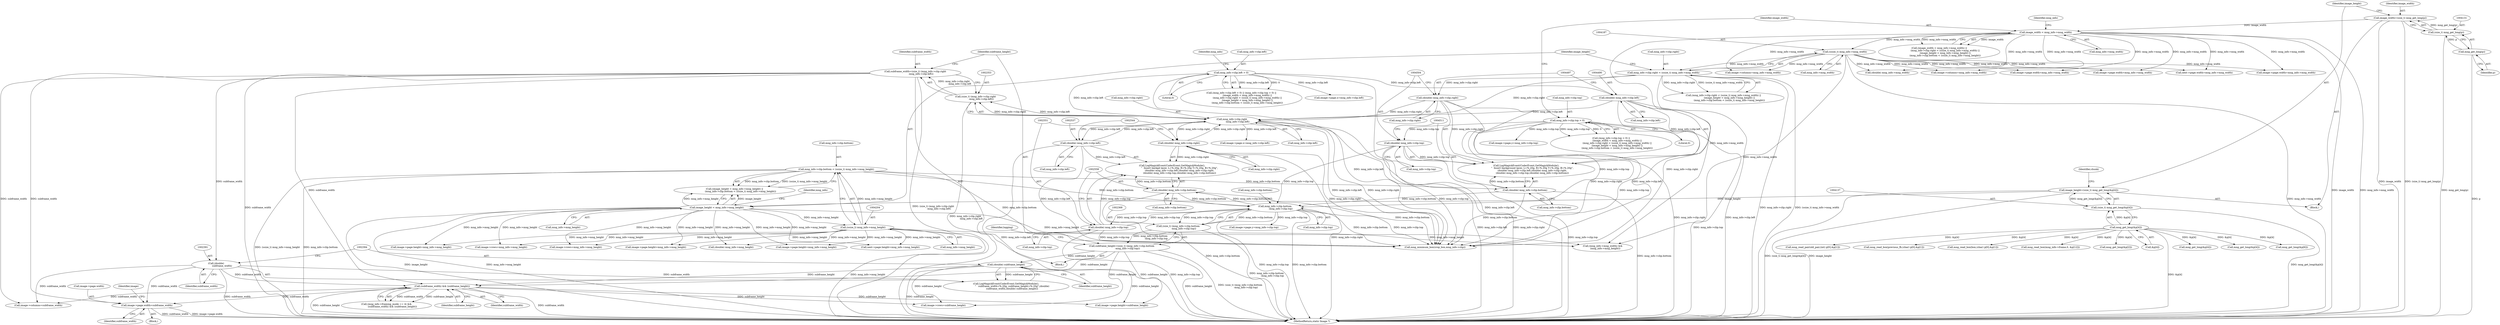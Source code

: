 digraph "0_ImageMagick_22e0310345499ffe906c604428f2a3a668942b05@pointer" {
"1002471" [label="(Call,image->page.width=subframe_width)"];
"1002405" [label="(Call,(subframe_width) && (subframe_height))"];
"1002350" [label="(Call,subframe_width=(size_t) (mng_info->clip.right\n               -mng_info->clip.left))"];
"1002352" [label="(Call,(size_t) (mng_info->clip.right\n               -mng_info->clip.left))"];
"1002354" [label="(Call,mng_info->clip.right\n               -mng_info->clip.left)"];
"1004496" [label="(Call,(double) mng_info->clip.right)"];
"1004180" [label="(Call,mng_info->clip.right < (ssize_t) mng_info->mng_width)"];
"1004186" [label="(Call,(ssize_t) mng_info->mng_width)"];
"1004174" [label="(Call,image_width < mng_info->mng_width)"];
"1004128" [label="(Call,image_width=(size_t) mng_get_long(p))"];
"1004130" [label="(Call,(size_t) mng_get_long(p))"];
"1004132" [label="(Call,mng_get_long(p))"];
"1002543" [label="(Call,(double) mng_info->clip.right)"];
"1004489" [label="(Call,(double) mng_info->clip.left)"];
"1004158" [label="(Call,mng_info->clip.left > 0)"];
"1002536" [label="(Call,(double) mng_info->clip.left)"];
"1002390" [label="(Call,(double)\n                subframe_width)"];
"1002365" [label="(Call,subframe_height=(size_t) (mng_info->clip.bottom\n               -mng_info->clip.top))"];
"1002367" [label="(Call,(size_t) (mng_info->clip.bottom\n               -mng_info->clip.top))"];
"1002369" [label="(Call,mng_info->clip.bottom\n               -mng_info->clip.top)"];
"1004510" [label="(Call,(double) mng_info->clip.bottom)"];
"1004197" [label="(Call,mng_info->clip.bottom < (ssize_t) mng_info->mng_height)"];
"1004203" [label="(Call,(ssize_t) mng_info->mng_height)"];
"1004192" [label="(Call,image_height < mng_info->mng_height)"];
"1004134" [label="(Call,image_height=(size_t) mng_get_long(&p[4]))"];
"1004136" [label="(Call,(size_t) mng_get_long(&p[4]))"];
"1004138" [label="(Call,mng_get_long(&p[4]))"];
"1002557" [label="(Call,(double) mng_info->clip.bottom)"];
"1004166" [label="(Call,mng_info->clip.top > 0)"];
"1004503" [label="(Call,(double) mng_info->clip.top)"];
"1002550" [label="(Call,(double) mng_info->clip.top)"];
"1002393" [label="(Call,(double) subframe_height)"];
"1004128" [label="(Call,image_width=(size_t) mng_get_long(p))"];
"1004173" [label="(Call,(image_width < mng_info->mng_width) ||\n                (mng_info->clip.right < (ssize_t) mng_info->mng_width) ||\n                (image_height < mng_info->mng_height) ||\n                (mng_info->clip.bottom < (ssize_t) mng_info->mng_height))"];
"1004166" [label="(Call,mng_info->clip.top > 0)"];
"1004203" [label="(Call,(ssize_t) mng_info->mng_height)"];
"1002375" [label="(Call,mng_info->clip.top)"];
"1002354" [label="(Call,mng_info->clip.right\n               -mng_info->clip.left)"];
"1001841" [label="(Call,mng_get_long(&p[4]))"];
"1004191" [label="(Call,(image_height < mng_info->mng_height) ||\n                (mng_info->clip.bottom < (ssize_t) mng_info->mng_height))"];
"1006762" [label="(Call,image->columns=mng_info->mng_width)"];
"1004135" [label="(Identifier,image_height)"];
"1004179" [label="(Call,(mng_info->clip.right < (ssize_t) mng_info->mng_width) ||\n                (image_height < mng_info->mng_height) ||\n                (mng_info->clip.bottom < (ssize_t) mng_info->mng_height))"];
"1004289" [label="(Call,image->page.height=mng_info->mng_height)"];
"1004158" [label="(Call,mng_info->clip.left > 0)"];
"1004180" [label="(Call,mng_info->clip.right < (ssize_t) mng_info->mng_width)"];
"1004205" [label="(Call,mng_info->mng_height)"];
"1003769" [label="(Call,mng_get_long(&p[4]))"];
"1004331" [label="(Call,(double) mng_info->mng_width)"];
"1002536" [label="(Call,(double) mng_info->clip.left)"];
"1002399" [label="(Call,(mng_info->framing_mode == 4) &&\n                (subframe_width) && (subframe_height))"];
"1000424" [label="(Block,)"];
"1004159" [label="(Call,mng_info->clip.left)"];
"1004200" [label="(Identifier,mng_info)"];
"1002019" [label="(Block,)"];
"1004443" [label="(Call,image->page.x=mng_info->clip.left)"];
"1004129" [label="(Identifier,image_width)"];
"1002481" [label="(Identifier,image)"];
"1004489" [label="(Call,(double) mng_info->clip.left)"];
"1004183" [label="(Identifier,mng_info)"];
"1004172" [label="(Literal,0)"];
"1002407" [label="(Identifier,subframe_height)"];
"1002550" [label="(Call,(double) mng_info->clip.top)"];
"1004174" [label="(Call,image_width < mng_info->mng_width)"];
"1006290" [label="(Call,mng_minimum_box(crop_box,mng_info->clip))"];
"1002408" [label="(Block,)"];
"1004133" [label="(Identifier,p)"];
"1002477" [label="(Identifier,subframe_width)"];
"1004193" [label="(Identifier,image_height)"];
"1002386" [label="(Call,LogMagickEvent(CoderEvent,GetMagickModule(),\n                \"   subframe_width=%.20g, subframe_height=%.20g\",(double)\n                subframe_width,(double) subframe_height))"];
"1002557" [label="(Call,(double) mng_info->clip.bottom)"];
"1001050" [label="(Call,mng_get_long(&p[6]))"];
"1004165" [label="(Call,(mng_info->clip.top > 0) ||\n                (image_width < mng_info->mng_width) ||\n                (mng_info->clip.right < (ssize_t) mng_info->mng_width) ||\n                (image_height < mng_info->mng_height) ||\n                (mng_info->clip.bottom < (ssize_t) mng_info->mng_height))"];
"1002395" [label="(Identifier,subframe_height)"];
"1002485" [label="(Call,image->page.x=mng_info->clip.left)"];
"1004130" [label="(Call,(size_t) mng_get_long(p))"];
"1002941" [label="(Call,mng_read_pair(old_pair,(int) p[0],&p[1]))"];
"1004510" [label="(Call,(double) mng_info->clip.bottom)"];
"1002538" [label="(Call,mng_info->clip.left)"];
"1004485" [label="(Call,LogMagickEvent(CoderEvent,GetMagickModule(),\n                \"  Insert background layer, L=%.20g, R=%.20g T=%.20g, B=%.20g\",\n                (double) mng_info->clip.left,(double) mng_info->clip.right,\n                (double) mng_info->clip.top,(double) mng_info->clip.bottom))"];
"1002406" [label="(Identifier,subframe_width)"];
"1002382" [label="(Identifier,logging)"];
"1004157" [label="(Call,(mng_info->clip.left > 0) || (mng_info->clip.top > 0) ||\n                (image_width < mng_info->mng_width) ||\n                (mng_info->clip.right < (ssize_t) mng_info->mng_width) ||\n                (image_height < mng_info->mng_height) ||\n                (mng_info->clip.bottom < (ssize_t) mng_info->mng_height))"];
"1004512" [label="(Call,mng_info->clip.bottom)"];
"1002355" [label="(Call,mng_info->clip.right)"];
"1002552" [label="(Call,mng_info->clip.top)"];
"1002390" [label="(Call,(double)\n                subframe_width)"];
"1004194" [label="(Call,mng_info->mng_height)"];
"1007383" [label="(MethodReturn,static Image *)"];
"1004608" [label="(Call,image->page.width=mng_info->mng_width)"];
"1002471" [label="(Call,image->page.width=subframe_width)"];
"1002545" [label="(Call,mng_info->clip.right)"];
"1004192" [label="(Call,image_height < mng_info->mng_height)"];
"1002370" [label="(Call,mng_info->clip.bottom)"];
"1004167" [label="(Call,mng_info->clip.top)"];
"1004498" [label="(Call,mng_info->clip.right)"];
"1004266" [label="(Call,image->columns=mng_info->mng_width)"];
"1002367" [label="(Call,(size_t) (mng_info->clip.bottom\n               -mng_info->clip.top))"];
"1002461" [label="(Call,image->columns=subframe_width)"];
"1002496" [label="(Call,image->page.y=mng_info->clip.top)"];
"1002282" [label="(Call,mng_read_box(previous_fb,(char) p[0],&p[1]))"];
"1004503" [label="(Call,(double) mng_info->clip.top)"];
"1004188" [label="(Call,mng_info->mng_width)"];
"1002393" [label="(Call,(double) subframe_height)"];
"1004176" [label="(Call,mng_info->mng_width)"];
"1004169" [label="(Identifier,mng_info)"];
"1004197" [label="(Call,mng_info->clip.bottom < (ssize_t) mng_info->mng_height)"];
"1002672" [label="(Call,mng_read_box(box,(char) p[0],&p[1]))"];
"1002559" [label="(Call,mng_info->clip.bottom)"];
"1004617" [label="(Call,image->page.height=mng_info->mng_height)"];
"1002405" [label="(Call,(subframe_width) && (subframe_height))"];
"1002478" [label="(Call,image->page.height=subframe_height)"];
"1002532" [label="(Call,LogMagickEvent(CoderEvent,GetMagickModule(),\n                    \"  Insert backgd layer, L=%.20g, R=%.20g T=%.20g, B=%.20g\",\n                    (double) mng_info->clip.left,(double) mng_info->clip.right,\n                    (double) mng_info->clip.top,(double) mng_info->clip.bottom))"];
"1004280" [label="(Call,image->page.width=mng_info->mng_width)"];
"1002365" [label="(Call,subframe_height=(size_t) (mng_info->clip.bottom\n               -mng_info->clip.top))"];
"1004496" [label="(Call,(double) mng_info->clip.right)"];
"1004505" [label="(Call,mng_info->clip.top)"];
"1002472" [label="(Call,image->page.width)"];
"1004164" [label="(Literal,0)"];
"1004198" [label="(Call,mng_info->clip.bottom)"];
"1004132" [label="(Call,mng_get_long(p))"];
"1006785" [label="(Call,image->page.height=mng_info->mng_height)"];
"1004273" [label="(Call,image->rows=mng_info->mng_height)"];
"1006769" [label="(Call,image->rows=mng_info->mng_height)"];
"1002352" [label="(Call,(size_t) (mng_info->clip.right\n               -mng_info->clip.left))"];
"1004336" [label="(Call,(double) mng_info->mng_height)"];
"1004454" [label="(Call,image->page.y=mng_info->clip.top)"];
"1004175" [label="(Identifier,image_width)"];
"1004186" [label="(Call,(ssize_t) mng_info->mng_width)"];
"1004181" [label="(Call,mng_info->clip.right)"];
"1004144" [label="(Identifier,chunk)"];
"1004136" [label="(Call,(size_t) mng_get_long(&p[4]))"];
"1002366" [label="(Identifier,subframe_height)"];
"1001337" [label="(Call,mng_read_box(mng_info->frame,0, &p[12]))"];
"1002350" [label="(Call,subframe_width=(size_t) (mng_info->clip.right\n               -mng_info->clip.left))"];
"1007211" [label="(Call,next->page.height=mng_info->mng_height)"];
"1006776" [label="(Call,image->page.width=mng_info->mng_width)"];
"1002351" [label="(Identifier,subframe_width)"];
"1004491" [label="(Call,mng_info->clip.left)"];
"1002360" [label="(Call,mng_info->clip.left)"];
"1002543" [label="(Call,(double) mng_info->clip.right)"];
"1004134" [label="(Call,image_height=(size_t) mng_get_long(&p[4]))"];
"1006708" [label="(Call,(mng_info->mng_width) &&\n       (mng_info->mng_height))"];
"1001041" [label="(Call,mng_get_long(&p[2]))"];
"1007202" [label="(Call,next->page.width=mng_info->mng_width)"];
"1004139" [label="(Call,&p[4])"];
"1002466" [label="(Call,image->rows=subframe_height)"];
"1004138" [label="(Call,mng_get_long(&p[4]))"];
"1002369" [label="(Call,mng_info->clip.bottom\n               -mng_info->clip.top)"];
"1002392" [label="(Identifier,subframe_width)"];
"1002471" -> "1002408"  [label="AST: "];
"1002471" -> "1002477"  [label="CFG: "];
"1002472" -> "1002471"  [label="AST: "];
"1002477" -> "1002471"  [label="AST: "];
"1002481" -> "1002471"  [label="CFG: "];
"1002471" -> "1007383"  [label="DDG: subframe_width"];
"1002471" -> "1007383"  [label="DDG: image->page.width"];
"1002405" -> "1002471"  [label="DDG: subframe_width"];
"1002350" -> "1002471"  [label="DDG: subframe_width"];
"1002390" -> "1002471"  [label="DDG: subframe_width"];
"1002405" -> "1002399"  [label="AST: "];
"1002405" -> "1002406"  [label="CFG: "];
"1002405" -> "1002407"  [label="CFG: "];
"1002406" -> "1002405"  [label="AST: "];
"1002407" -> "1002405"  [label="AST: "];
"1002399" -> "1002405"  [label="CFG: "];
"1002405" -> "1007383"  [label="DDG: subframe_height"];
"1002405" -> "1007383"  [label="DDG: subframe_width"];
"1002405" -> "1002399"  [label="DDG: subframe_width"];
"1002405" -> "1002399"  [label="DDG: subframe_height"];
"1002350" -> "1002405"  [label="DDG: subframe_width"];
"1002390" -> "1002405"  [label="DDG: subframe_width"];
"1002365" -> "1002405"  [label="DDG: subframe_height"];
"1002393" -> "1002405"  [label="DDG: subframe_height"];
"1002405" -> "1002461"  [label="DDG: subframe_width"];
"1002405" -> "1002466"  [label="DDG: subframe_height"];
"1002405" -> "1002478"  [label="DDG: subframe_height"];
"1002350" -> "1002019"  [label="AST: "];
"1002350" -> "1002352"  [label="CFG: "];
"1002351" -> "1002350"  [label="AST: "];
"1002352" -> "1002350"  [label="AST: "];
"1002366" -> "1002350"  [label="CFG: "];
"1002350" -> "1007383"  [label="DDG: subframe_width"];
"1002350" -> "1007383"  [label="DDG: (size_t) (mng_info->clip.right\n               -mng_info->clip.left)"];
"1002352" -> "1002350"  [label="DDG: mng_info->clip.right\n               -mng_info->clip.left"];
"1002350" -> "1002390"  [label="DDG: subframe_width"];
"1002350" -> "1002461"  [label="DDG: subframe_width"];
"1002352" -> "1002354"  [label="CFG: "];
"1002353" -> "1002352"  [label="AST: "];
"1002354" -> "1002352"  [label="AST: "];
"1002352" -> "1007383"  [label="DDG: mng_info->clip.right\n               -mng_info->clip.left"];
"1002354" -> "1002352"  [label="DDG: mng_info->clip.right"];
"1002354" -> "1002352"  [label="DDG: mng_info->clip.left"];
"1002354" -> "1002360"  [label="CFG: "];
"1002355" -> "1002354"  [label="AST: "];
"1002360" -> "1002354"  [label="AST: "];
"1002354" -> "1007383"  [label="DDG: mng_info->clip.left"];
"1002354" -> "1007383"  [label="DDG: mng_info->clip.right"];
"1004496" -> "1002354"  [label="DDG: mng_info->clip.right"];
"1004180" -> "1002354"  [label="DDG: mng_info->clip.right"];
"1002543" -> "1002354"  [label="DDG: mng_info->clip.right"];
"1004489" -> "1002354"  [label="DDG: mng_info->clip.left"];
"1002536" -> "1002354"  [label="DDG: mng_info->clip.left"];
"1004158" -> "1002354"  [label="DDG: mng_info->clip.left"];
"1002354" -> "1002485"  [label="DDG: mng_info->clip.left"];
"1002354" -> "1002536"  [label="DDG: mng_info->clip.left"];
"1002354" -> "1002543"  [label="DDG: mng_info->clip.right"];
"1002354" -> "1006290"  [label="DDG: mng_info->clip.left"];
"1002354" -> "1006290"  [label="DDG: mng_info->clip.right"];
"1004496" -> "1004485"  [label="AST: "];
"1004496" -> "1004498"  [label="CFG: "];
"1004497" -> "1004496"  [label="AST: "];
"1004498" -> "1004496"  [label="AST: "];
"1004504" -> "1004496"  [label="CFG: "];
"1004496" -> "1007383"  [label="DDG: mng_info->clip.right"];
"1004496" -> "1004485"  [label="DDG: mng_info->clip.right"];
"1004180" -> "1004496"  [label="DDG: mng_info->clip.right"];
"1004496" -> "1006290"  [label="DDG: mng_info->clip.right"];
"1004180" -> "1004179"  [label="AST: "];
"1004180" -> "1004186"  [label="CFG: "];
"1004181" -> "1004180"  [label="AST: "];
"1004186" -> "1004180"  [label="AST: "];
"1004193" -> "1004180"  [label="CFG: "];
"1004179" -> "1004180"  [label="CFG: "];
"1004180" -> "1007383"  [label="DDG: mng_info->clip.right"];
"1004180" -> "1007383"  [label="DDG: (ssize_t) mng_info->mng_width"];
"1004180" -> "1004179"  [label="DDG: mng_info->clip.right"];
"1004180" -> "1004179"  [label="DDG: (ssize_t) mng_info->mng_width"];
"1004186" -> "1004180"  [label="DDG: mng_info->mng_width"];
"1004180" -> "1006290"  [label="DDG: mng_info->clip.right"];
"1004186" -> "1004188"  [label="CFG: "];
"1004187" -> "1004186"  [label="AST: "];
"1004188" -> "1004186"  [label="AST: "];
"1004186" -> "1007383"  [label="DDG: mng_info->mng_width"];
"1004174" -> "1004186"  [label="DDG: mng_info->mng_width"];
"1004186" -> "1004266"  [label="DDG: mng_info->mng_width"];
"1004186" -> "1004280"  [label="DDG: mng_info->mng_width"];
"1004186" -> "1004331"  [label="DDG: mng_info->mng_width"];
"1004186" -> "1004608"  [label="DDG: mng_info->mng_width"];
"1004186" -> "1006708"  [label="DDG: mng_info->mng_width"];
"1004186" -> "1006762"  [label="DDG: mng_info->mng_width"];
"1004186" -> "1006776"  [label="DDG: mng_info->mng_width"];
"1004186" -> "1007202"  [label="DDG: mng_info->mng_width"];
"1004174" -> "1004173"  [label="AST: "];
"1004174" -> "1004176"  [label="CFG: "];
"1004175" -> "1004174"  [label="AST: "];
"1004176" -> "1004174"  [label="AST: "];
"1004183" -> "1004174"  [label="CFG: "];
"1004173" -> "1004174"  [label="CFG: "];
"1004174" -> "1007383"  [label="DDG: image_width"];
"1004174" -> "1007383"  [label="DDG: mng_info->mng_width"];
"1004174" -> "1004173"  [label="DDG: image_width"];
"1004174" -> "1004173"  [label="DDG: mng_info->mng_width"];
"1004128" -> "1004174"  [label="DDG: image_width"];
"1004174" -> "1004266"  [label="DDG: mng_info->mng_width"];
"1004174" -> "1004280"  [label="DDG: mng_info->mng_width"];
"1004174" -> "1004331"  [label="DDG: mng_info->mng_width"];
"1004174" -> "1004608"  [label="DDG: mng_info->mng_width"];
"1004174" -> "1006708"  [label="DDG: mng_info->mng_width"];
"1004174" -> "1006762"  [label="DDG: mng_info->mng_width"];
"1004174" -> "1006776"  [label="DDG: mng_info->mng_width"];
"1004174" -> "1007202"  [label="DDG: mng_info->mng_width"];
"1004128" -> "1000424"  [label="AST: "];
"1004128" -> "1004130"  [label="CFG: "];
"1004129" -> "1004128"  [label="AST: "];
"1004130" -> "1004128"  [label="AST: "];
"1004135" -> "1004128"  [label="CFG: "];
"1004128" -> "1007383"  [label="DDG: image_width"];
"1004128" -> "1007383"  [label="DDG: (size_t) mng_get_long(p)"];
"1004130" -> "1004128"  [label="DDG: mng_get_long(p)"];
"1004130" -> "1004132"  [label="CFG: "];
"1004131" -> "1004130"  [label="AST: "];
"1004132" -> "1004130"  [label="AST: "];
"1004130" -> "1007383"  [label="DDG: mng_get_long(p)"];
"1004132" -> "1004130"  [label="DDG: p"];
"1004132" -> "1004133"  [label="CFG: "];
"1004133" -> "1004132"  [label="AST: "];
"1004132" -> "1007383"  [label="DDG: p"];
"1002543" -> "1002532"  [label="AST: "];
"1002543" -> "1002545"  [label="CFG: "];
"1002544" -> "1002543"  [label="AST: "];
"1002545" -> "1002543"  [label="AST: "];
"1002551" -> "1002543"  [label="CFG: "];
"1002543" -> "1007383"  [label="DDG: mng_info->clip.right"];
"1002543" -> "1002532"  [label="DDG: mng_info->clip.right"];
"1002543" -> "1006290"  [label="DDG: mng_info->clip.right"];
"1004489" -> "1004485"  [label="AST: "];
"1004489" -> "1004491"  [label="CFG: "];
"1004490" -> "1004489"  [label="AST: "];
"1004491" -> "1004489"  [label="AST: "];
"1004497" -> "1004489"  [label="CFG: "];
"1004489" -> "1007383"  [label="DDG: mng_info->clip.left"];
"1004489" -> "1004485"  [label="DDG: mng_info->clip.left"];
"1004158" -> "1004489"  [label="DDG: mng_info->clip.left"];
"1004489" -> "1006290"  [label="DDG: mng_info->clip.left"];
"1004158" -> "1004157"  [label="AST: "];
"1004158" -> "1004164"  [label="CFG: "];
"1004159" -> "1004158"  [label="AST: "];
"1004164" -> "1004158"  [label="AST: "];
"1004169" -> "1004158"  [label="CFG: "];
"1004157" -> "1004158"  [label="CFG: "];
"1004158" -> "1007383"  [label="DDG: mng_info->clip.left"];
"1004158" -> "1004157"  [label="DDG: mng_info->clip.left"];
"1004158" -> "1004157"  [label="DDG: 0"];
"1004158" -> "1004443"  [label="DDG: mng_info->clip.left"];
"1004158" -> "1006290"  [label="DDG: mng_info->clip.left"];
"1002536" -> "1002532"  [label="AST: "];
"1002536" -> "1002538"  [label="CFG: "];
"1002537" -> "1002536"  [label="AST: "];
"1002538" -> "1002536"  [label="AST: "];
"1002544" -> "1002536"  [label="CFG: "];
"1002536" -> "1007383"  [label="DDG: mng_info->clip.left"];
"1002536" -> "1002532"  [label="DDG: mng_info->clip.left"];
"1002536" -> "1006290"  [label="DDG: mng_info->clip.left"];
"1002390" -> "1002386"  [label="AST: "];
"1002390" -> "1002392"  [label="CFG: "];
"1002391" -> "1002390"  [label="AST: "];
"1002392" -> "1002390"  [label="AST: "];
"1002394" -> "1002390"  [label="CFG: "];
"1002390" -> "1007383"  [label="DDG: subframe_width"];
"1002390" -> "1002386"  [label="DDG: subframe_width"];
"1002390" -> "1002461"  [label="DDG: subframe_width"];
"1002365" -> "1002019"  [label="AST: "];
"1002365" -> "1002367"  [label="CFG: "];
"1002366" -> "1002365"  [label="AST: "];
"1002367" -> "1002365"  [label="AST: "];
"1002382" -> "1002365"  [label="CFG: "];
"1002365" -> "1007383"  [label="DDG: subframe_height"];
"1002365" -> "1007383"  [label="DDG: (size_t) (mng_info->clip.bottom\n               -mng_info->clip.top)"];
"1002367" -> "1002365"  [label="DDG: mng_info->clip.bottom\n               -mng_info->clip.top"];
"1002365" -> "1002393"  [label="DDG: subframe_height"];
"1002365" -> "1002466"  [label="DDG: subframe_height"];
"1002365" -> "1002478"  [label="DDG: subframe_height"];
"1002367" -> "1002369"  [label="CFG: "];
"1002368" -> "1002367"  [label="AST: "];
"1002369" -> "1002367"  [label="AST: "];
"1002367" -> "1007383"  [label="DDG: mng_info->clip.bottom\n               -mng_info->clip.top"];
"1002369" -> "1002367"  [label="DDG: mng_info->clip.bottom"];
"1002369" -> "1002367"  [label="DDG: mng_info->clip.top"];
"1002369" -> "1002375"  [label="CFG: "];
"1002370" -> "1002369"  [label="AST: "];
"1002375" -> "1002369"  [label="AST: "];
"1002369" -> "1007383"  [label="DDG: mng_info->clip.top"];
"1002369" -> "1007383"  [label="DDG: mng_info->clip.bottom"];
"1004510" -> "1002369"  [label="DDG: mng_info->clip.bottom"];
"1002557" -> "1002369"  [label="DDG: mng_info->clip.bottom"];
"1004197" -> "1002369"  [label="DDG: mng_info->clip.bottom"];
"1004166" -> "1002369"  [label="DDG: mng_info->clip.top"];
"1004503" -> "1002369"  [label="DDG: mng_info->clip.top"];
"1002550" -> "1002369"  [label="DDG: mng_info->clip.top"];
"1002369" -> "1002496"  [label="DDG: mng_info->clip.top"];
"1002369" -> "1002550"  [label="DDG: mng_info->clip.top"];
"1002369" -> "1002557"  [label="DDG: mng_info->clip.bottom"];
"1002369" -> "1006290"  [label="DDG: mng_info->clip.bottom"];
"1002369" -> "1006290"  [label="DDG: mng_info->clip.top"];
"1004510" -> "1004485"  [label="AST: "];
"1004510" -> "1004512"  [label="CFG: "];
"1004511" -> "1004510"  [label="AST: "];
"1004512" -> "1004510"  [label="AST: "];
"1004485" -> "1004510"  [label="CFG: "];
"1004510" -> "1007383"  [label="DDG: mng_info->clip.bottom"];
"1004510" -> "1004485"  [label="DDG: mng_info->clip.bottom"];
"1004197" -> "1004510"  [label="DDG: mng_info->clip.bottom"];
"1004510" -> "1006290"  [label="DDG: mng_info->clip.bottom"];
"1004197" -> "1004191"  [label="AST: "];
"1004197" -> "1004203"  [label="CFG: "];
"1004198" -> "1004197"  [label="AST: "];
"1004203" -> "1004197"  [label="AST: "];
"1004191" -> "1004197"  [label="CFG: "];
"1004197" -> "1007383"  [label="DDG: (ssize_t) mng_info->mng_height"];
"1004197" -> "1007383"  [label="DDG: mng_info->clip.bottom"];
"1004197" -> "1004191"  [label="DDG: mng_info->clip.bottom"];
"1004197" -> "1004191"  [label="DDG: (ssize_t) mng_info->mng_height"];
"1004203" -> "1004197"  [label="DDG: mng_info->mng_height"];
"1004197" -> "1006290"  [label="DDG: mng_info->clip.bottom"];
"1004203" -> "1004205"  [label="CFG: "];
"1004204" -> "1004203"  [label="AST: "];
"1004205" -> "1004203"  [label="AST: "];
"1004203" -> "1007383"  [label="DDG: mng_info->mng_height"];
"1004192" -> "1004203"  [label="DDG: mng_info->mng_height"];
"1004203" -> "1004273"  [label="DDG: mng_info->mng_height"];
"1004203" -> "1004289"  [label="DDG: mng_info->mng_height"];
"1004203" -> "1004336"  [label="DDG: mng_info->mng_height"];
"1004203" -> "1004617"  [label="DDG: mng_info->mng_height"];
"1004203" -> "1006708"  [label="DDG: mng_info->mng_height"];
"1004203" -> "1006769"  [label="DDG: mng_info->mng_height"];
"1004203" -> "1006785"  [label="DDG: mng_info->mng_height"];
"1004203" -> "1007211"  [label="DDG: mng_info->mng_height"];
"1004192" -> "1004191"  [label="AST: "];
"1004192" -> "1004194"  [label="CFG: "];
"1004193" -> "1004192"  [label="AST: "];
"1004194" -> "1004192"  [label="AST: "];
"1004200" -> "1004192"  [label="CFG: "];
"1004191" -> "1004192"  [label="CFG: "];
"1004192" -> "1007383"  [label="DDG: mng_info->mng_height"];
"1004192" -> "1007383"  [label="DDG: image_height"];
"1004192" -> "1004191"  [label="DDG: image_height"];
"1004192" -> "1004191"  [label="DDG: mng_info->mng_height"];
"1004134" -> "1004192"  [label="DDG: image_height"];
"1004192" -> "1004273"  [label="DDG: mng_info->mng_height"];
"1004192" -> "1004289"  [label="DDG: mng_info->mng_height"];
"1004192" -> "1004336"  [label="DDG: mng_info->mng_height"];
"1004192" -> "1004617"  [label="DDG: mng_info->mng_height"];
"1004192" -> "1006708"  [label="DDG: mng_info->mng_height"];
"1004192" -> "1006769"  [label="DDG: mng_info->mng_height"];
"1004192" -> "1006785"  [label="DDG: mng_info->mng_height"];
"1004192" -> "1007211"  [label="DDG: mng_info->mng_height"];
"1004134" -> "1000424"  [label="AST: "];
"1004134" -> "1004136"  [label="CFG: "];
"1004135" -> "1004134"  [label="AST: "];
"1004136" -> "1004134"  [label="AST: "];
"1004144" -> "1004134"  [label="CFG: "];
"1004134" -> "1007383"  [label="DDG: (size_t) mng_get_long(&p[4])"];
"1004134" -> "1007383"  [label="DDG: image_height"];
"1004136" -> "1004134"  [label="DDG: mng_get_long(&p[4])"];
"1004136" -> "1004138"  [label="CFG: "];
"1004137" -> "1004136"  [label="AST: "];
"1004138" -> "1004136"  [label="AST: "];
"1004136" -> "1007383"  [label="DDG: mng_get_long(&p[4])"];
"1004138" -> "1004136"  [label="DDG: &p[4]"];
"1004138" -> "1004139"  [label="CFG: "];
"1004139" -> "1004138"  [label="AST: "];
"1004138" -> "1007383"  [label="DDG: &p[4]"];
"1004138" -> "1001041"  [label="DDG: &p[4]"];
"1004138" -> "1001050"  [label="DDG: &p[4]"];
"1004138" -> "1001337"  [label="DDG: &p[4]"];
"1004138" -> "1001841"  [label="DDG: &p[4]"];
"1004138" -> "1002282"  [label="DDG: &p[4]"];
"1004138" -> "1002672"  [label="DDG: &p[4]"];
"1004138" -> "1002941"  [label="DDG: &p[4]"];
"1004138" -> "1003769"  [label="DDG: &p[4]"];
"1002557" -> "1002532"  [label="AST: "];
"1002557" -> "1002559"  [label="CFG: "];
"1002558" -> "1002557"  [label="AST: "];
"1002559" -> "1002557"  [label="AST: "];
"1002532" -> "1002557"  [label="CFG: "];
"1002557" -> "1007383"  [label="DDG: mng_info->clip.bottom"];
"1002557" -> "1002532"  [label="DDG: mng_info->clip.bottom"];
"1002557" -> "1006290"  [label="DDG: mng_info->clip.bottom"];
"1004166" -> "1004165"  [label="AST: "];
"1004166" -> "1004172"  [label="CFG: "];
"1004167" -> "1004166"  [label="AST: "];
"1004172" -> "1004166"  [label="AST: "];
"1004175" -> "1004166"  [label="CFG: "];
"1004165" -> "1004166"  [label="CFG: "];
"1004166" -> "1007383"  [label="DDG: mng_info->clip.top"];
"1004166" -> "1004165"  [label="DDG: mng_info->clip.top"];
"1004166" -> "1004165"  [label="DDG: 0"];
"1004166" -> "1004454"  [label="DDG: mng_info->clip.top"];
"1004166" -> "1004503"  [label="DDG: mng_info->clip.top"];
"1004166" -> "1006290"  [label="DDG: mng_info->clip.top"];
"1004503" -> "1004485"  [label="AST: "];
"1004503" -> "1004505"  [label="CFG: "];
"1004504" -> "1004503"  [label="AST: "];
"1004505" -> "1004503"  [label="AST: "];
"1004511" -> "1004503"  [label="CFG: "];
"1004503" -> "1007383"  [label="DDG: mng_info->clip.top"];
"1004503" -> "1004485"  [label="DDG: mng_info->clip.top"];
"1004503" -> "1006290"  [label="DDG: mng_info->clip.top"];
"1002550" -> "1002532"  [label="AST: "];
"1002550" -> "1002552"  [label="CFG: "];
"1002551" -> "1002550"  [label="AST: "];
"1002552" -> "1002550"  [label="AST: "];
"1002558" -> "1002550"  [label="CFG: "];
"1002550" -> "1007383"  [label="DDG: mng_info->clip.top"];
"1002550" -> "1002532"  [label="DDG: mng_info->clip.top"];
"1002550" -> "1006290"  [label="DDG: mng_info->clip.top"];
"1002393" -> "1002386"  [label="AST: "];
"1002393" -> "1002395"  [label="CFG: "];
"1002394" -> "1002393"  [label="AST: "];
"1002395" -> "1002393"  [label="AST: "];
"1002386" -> "1002393"  [label="CFG: "];
"1002393" -> "1007383"  [label="DDG: subframe_height"];
"1002393" -> "1002386"  [label="DDG: subframe_height"];
"1002393" -> "1002466"  [label="DDG: subframe_height"];
"1002393" -> "1002478"  [label="DDG: subframe_height"];
}
